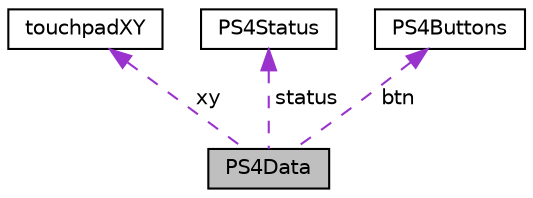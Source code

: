 digraph "PS4Data"
{
  edge [fontname="Helvetica",fontsize="10",labelfontname="Helvetica",labelfontsize="10"];
  node [fontname="Helvetica",fontsize="10",shape=record];
  Node1 [label="PS4Data",height=0.2,width=0.4,color="black", fillcolor="grey75", style="filled" fontcolor="black"];
  Node2 -> Node1 [dir="back",color="darkorchid3",fontsize="10",style="dashed",label=" xy" ,fontname="Helvetica"];
  Node2 [label="touchpadXY",height=0.2,width=0.4,color="black", fillcolor="white", style="filled",URL="$structtouchpad_x_y.html"];
  Node3 -> Node1 [dir="back",color="darkorchid3",fontsize="10",style="dashed",label=" status" ,fontname="Helvetica"];
  Node3 [label="PS4Status",height=0.2,width=0.4,color="black", fillcolor="white", style="filled",URL="$struct_p_s4_status.html"];
  Node4 -> Node1 [dir="back",color="darkorchid3",fontsize="10",style="dashed",label=" btn" ,fontname="Helvetica"];
  Node4 [label="PS4Buttons",height=0.2,width=0.4,color="black", fillcolor="white", style="filled",URL="$union_p_s4_buttons.html"];
}
